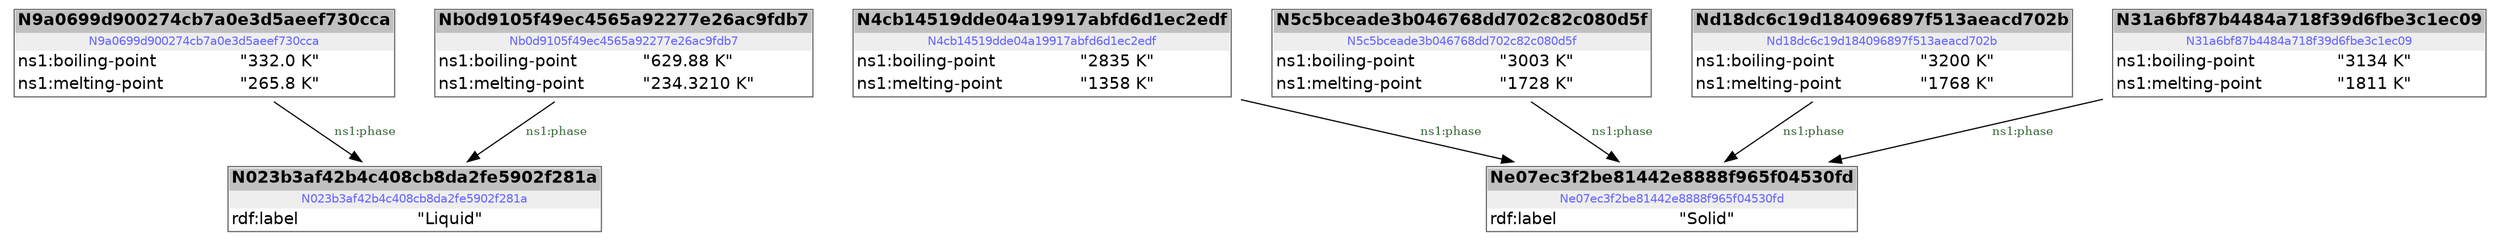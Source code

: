 digraph { 
 node [ fontname="DejaVu Sans" ] ; 
	node1 -> node2 [ color=BLACK, label=< <font point-size='10' color='#336633'>ns1:phase</font> > ] ;
	node5 -> node3 [ color=BLACK, label=< <font point-size='10' color='#336633'>ns1:phase</font> > ] ;
	node6 -> node3 [ color=BLACK, label=< <font point-size='10' color='#336633'>ns1:phase</font> > ] ;
	node4 -> node2 [ color=BLACK, label=< <font point-size='10' color='#336633'>ns1:phase</font> > ] ;
	node7 -> node3 [ color=BLACK, label=< <font point-size='10' color='#336633'>ns1:phase</font> > ] ;
	node0 -> node3 [ color=BLACK, label=< <font point-size='10' color='#336633'>ns1:phase</font> > ] ;
# Ne07ec3f2be81442e8888f965f04530fd node3
node3 [ shape=none, color=black label=< <table color='#666666' cellborder='0' cellspacing='0' border='1'><tr><td colspan='2' bgcolor='grey'><B>Ne07ec3f2be81442e8888f965f04530fd</B></td></tr><tr><td href='Ne07ec3f2be81442e8888f965f04530fd' bgcolor='#eeeeee' colspan='2'><font point-size='10' color='#6666ff'>Ne07ec3f2be81442e8888f965f04530fd</font></td></tr><tr><td align='left'>rdf:label</td><td align='left'>&quot;Solid&quot;</td></tr></table> > ] 
# N9a0699d900274cb7a0e3d5aeef730cca node1
node1 [ shape=none, color=black label=< <table color='#666666' cellborder='0' cellspacing='0' border='1'><tr><td colspan='2' bgcolor='grey'><B>N9a0699d900274cb7a0e3d5aeef730cca</B></td></tr><tr><td href='N9a0699d900274cb7a0e3d5aeef730cca' bgcolor='#eeeeee' colspan='2'><font point-size='10' color='#6666ff'>N9a0699d900274cb7a0e3d5aeef730cca</font></td></tr><tr><td align='left'>ns1:boiling-point</td><td align='left'>&quot;332.0 K&quot;</td></tr><tr><td align='left'>ns1:melting-point</td><td align='left'>&quot;265.8 K&quot;</td></tr></table> > ] 
# N4cb14519dde04a19917abfd6d1ec2edf node5
node5 [ shape=none, color=black label=< <table color='#666666' cellborder='0' cellspacing='0' border='1'><tr><td colspan='2' bgcolor='grey'><B>N4cb14519dde04a19917abfd6d1ec2edf</B></td></tr><tr><td href='N4cb14519dde04a19917abfd6d1ec2edf' bgcolor='#eeeeee' colspan='2'><font point-size='10' color='#6666ff'>N4cb14519dde04a19917abfd6d1ec2edf</font></td></tr><tr><td align='left'>ns1:boiling-point</td><td align='left'>&quot;2835 K&quot;</td></tr><tr><td align='left'>ns1:melting-point</td><td align='left'>&quot;1358 K&quot;</td></tr></table> > ] 
# Nd18dc6c19d184096897f513aeacd702b node7
node7 [ shape=none, color=black label=< <table color='#666666' cellborder='0' cellspacing='0' border='1'><tr><td colspan='2' bgcolor='grey'><B>Nd18dc6c19d184096897f513aeacd702b</B></td></tr><tr><td href='Nd18dc6c19d184096897f513aeacd702b' bgcolor='#eeeeee' colspan='2'><font point-size='10' color='#6666ff'>Nd18dc6c19d184096897f513aeacd702b</font></td></tr><tr><td align='left'>ns1:boiling-point</td><td align='left'>&quot;3200 K&quot;</td></tr><tr><td align='left'>ns1:melting-point</td><td align='left'>&quot;1768 K&quot;</td></tr></table> > ] 
# Nb0d9105f49ec4565a92277e26ac9fdb7 node4
node4 [ shape=none, color=black label=< <table color='#666666' cellborder='0' cellspacing='0' border='1'><tr><td colspan='2' bgcolor='grey'><B>Nb0d9105f49ec4565a92277e26ac9fdb7</B></td></tr><tr><td href='Nb0d9105f49ec4565a92277e26ac9fdb7' bgcolor='#eeeeee' colspan='2'><font point-size='10' color='#6666ff'>Nb0d9105f49ec4565a92277e26ac9fdb7</font></td></tr><tr><td align='left'>ns1:boiling-point</td><td align='left'>&quot;629.88 K&quot;</td></tr><tr><td align='left'>ns1:melting-point</td><td align='left'>&quot;234.3210 K&quot;</td></tr></table> > ] 
# N5c5bceade3b046768dd702c82c080d5f node6
node6 [ shape=none, color=black label=< <table color='#666666' cellborder='0' cellspacing='0' border='1'><tr><td colspan='2' bgcolor='grey'><B>N5c5bceade3b046768dd702c82c080d5f</B></td></tr><tr><td href='N5c5bceade3b046768dd702c82c080d5f' bgcolor='#eeeeee' colspan='2'><font point-size='10' color='#6666ff'>N5c5bceade3b046768dd702c82c080d5f</font></td></tr><tr><td align='left'>ns1:boiling-point</td><td align='left'>&quot;3003 K&quot;</td></tr><tr><td align='left'>ns1:melting-point</td><td align='left'>&quot;1728 K&quot;</td></tr></table> > ] 
# N31a6bf87b4484a718f39d6fbe3c1ec09 node0
node0 [ shape=none, color=black label=< <table color='#666666' cellborder='0' cellspacing='0' border='1'><tr><td colspan='2' bgcolor='grey'><B>N31a6bf87b4484a718f39d6fbe3c1ec09</B></td></tr><tr><td href='N31a6bf87b4484a718f39d6fbe3c1ec09' bgcolor='#eeeeee' colspan='2'><font point-size='10' color='#6666ff'>N31a6bf87b4484a718f39d6fbe3c1ec09</font></td></tr><tr><td align='left'>ns1:boiling-point</td><td align='left'>&quot;3134 K&quot;</td></tr><tr><td align='left'>ns1:melting-point</td><td align='left'>&quot;1811 K&quot;</td></tr></table> > ] 
# N023b3af42b4c408cb8da2fe5902f281a node2
node2 [ shape=none, color=black label=< <table color='#666666' cellborder='0' cellspacing='0' border='1'><tr><td colspan='2' bgcolor='grey'><B>N023b3af42b4c408cb8da2fe5902f281a</B></td></tr><tr><td href='N023b3af42b4c408cb8da2fe5902f281a' bgcolor='#eeeeee' colspan='2'><font point-size='10' color='#6666ff'>N023b3af42b4c408cb8da2fe5902f281a</font></td></tr><tr><td align='left'>rdf:label</td><td align='left'>&quot;Liquid&quot;</td></tr></table> > ] 
}
